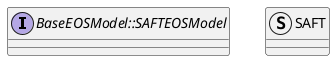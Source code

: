 @startuml SAFT_eos_class_diagram


Interface BaseEOSModel::SAFTEOSModel {

}


Struct SAFT {

}

@enduml
